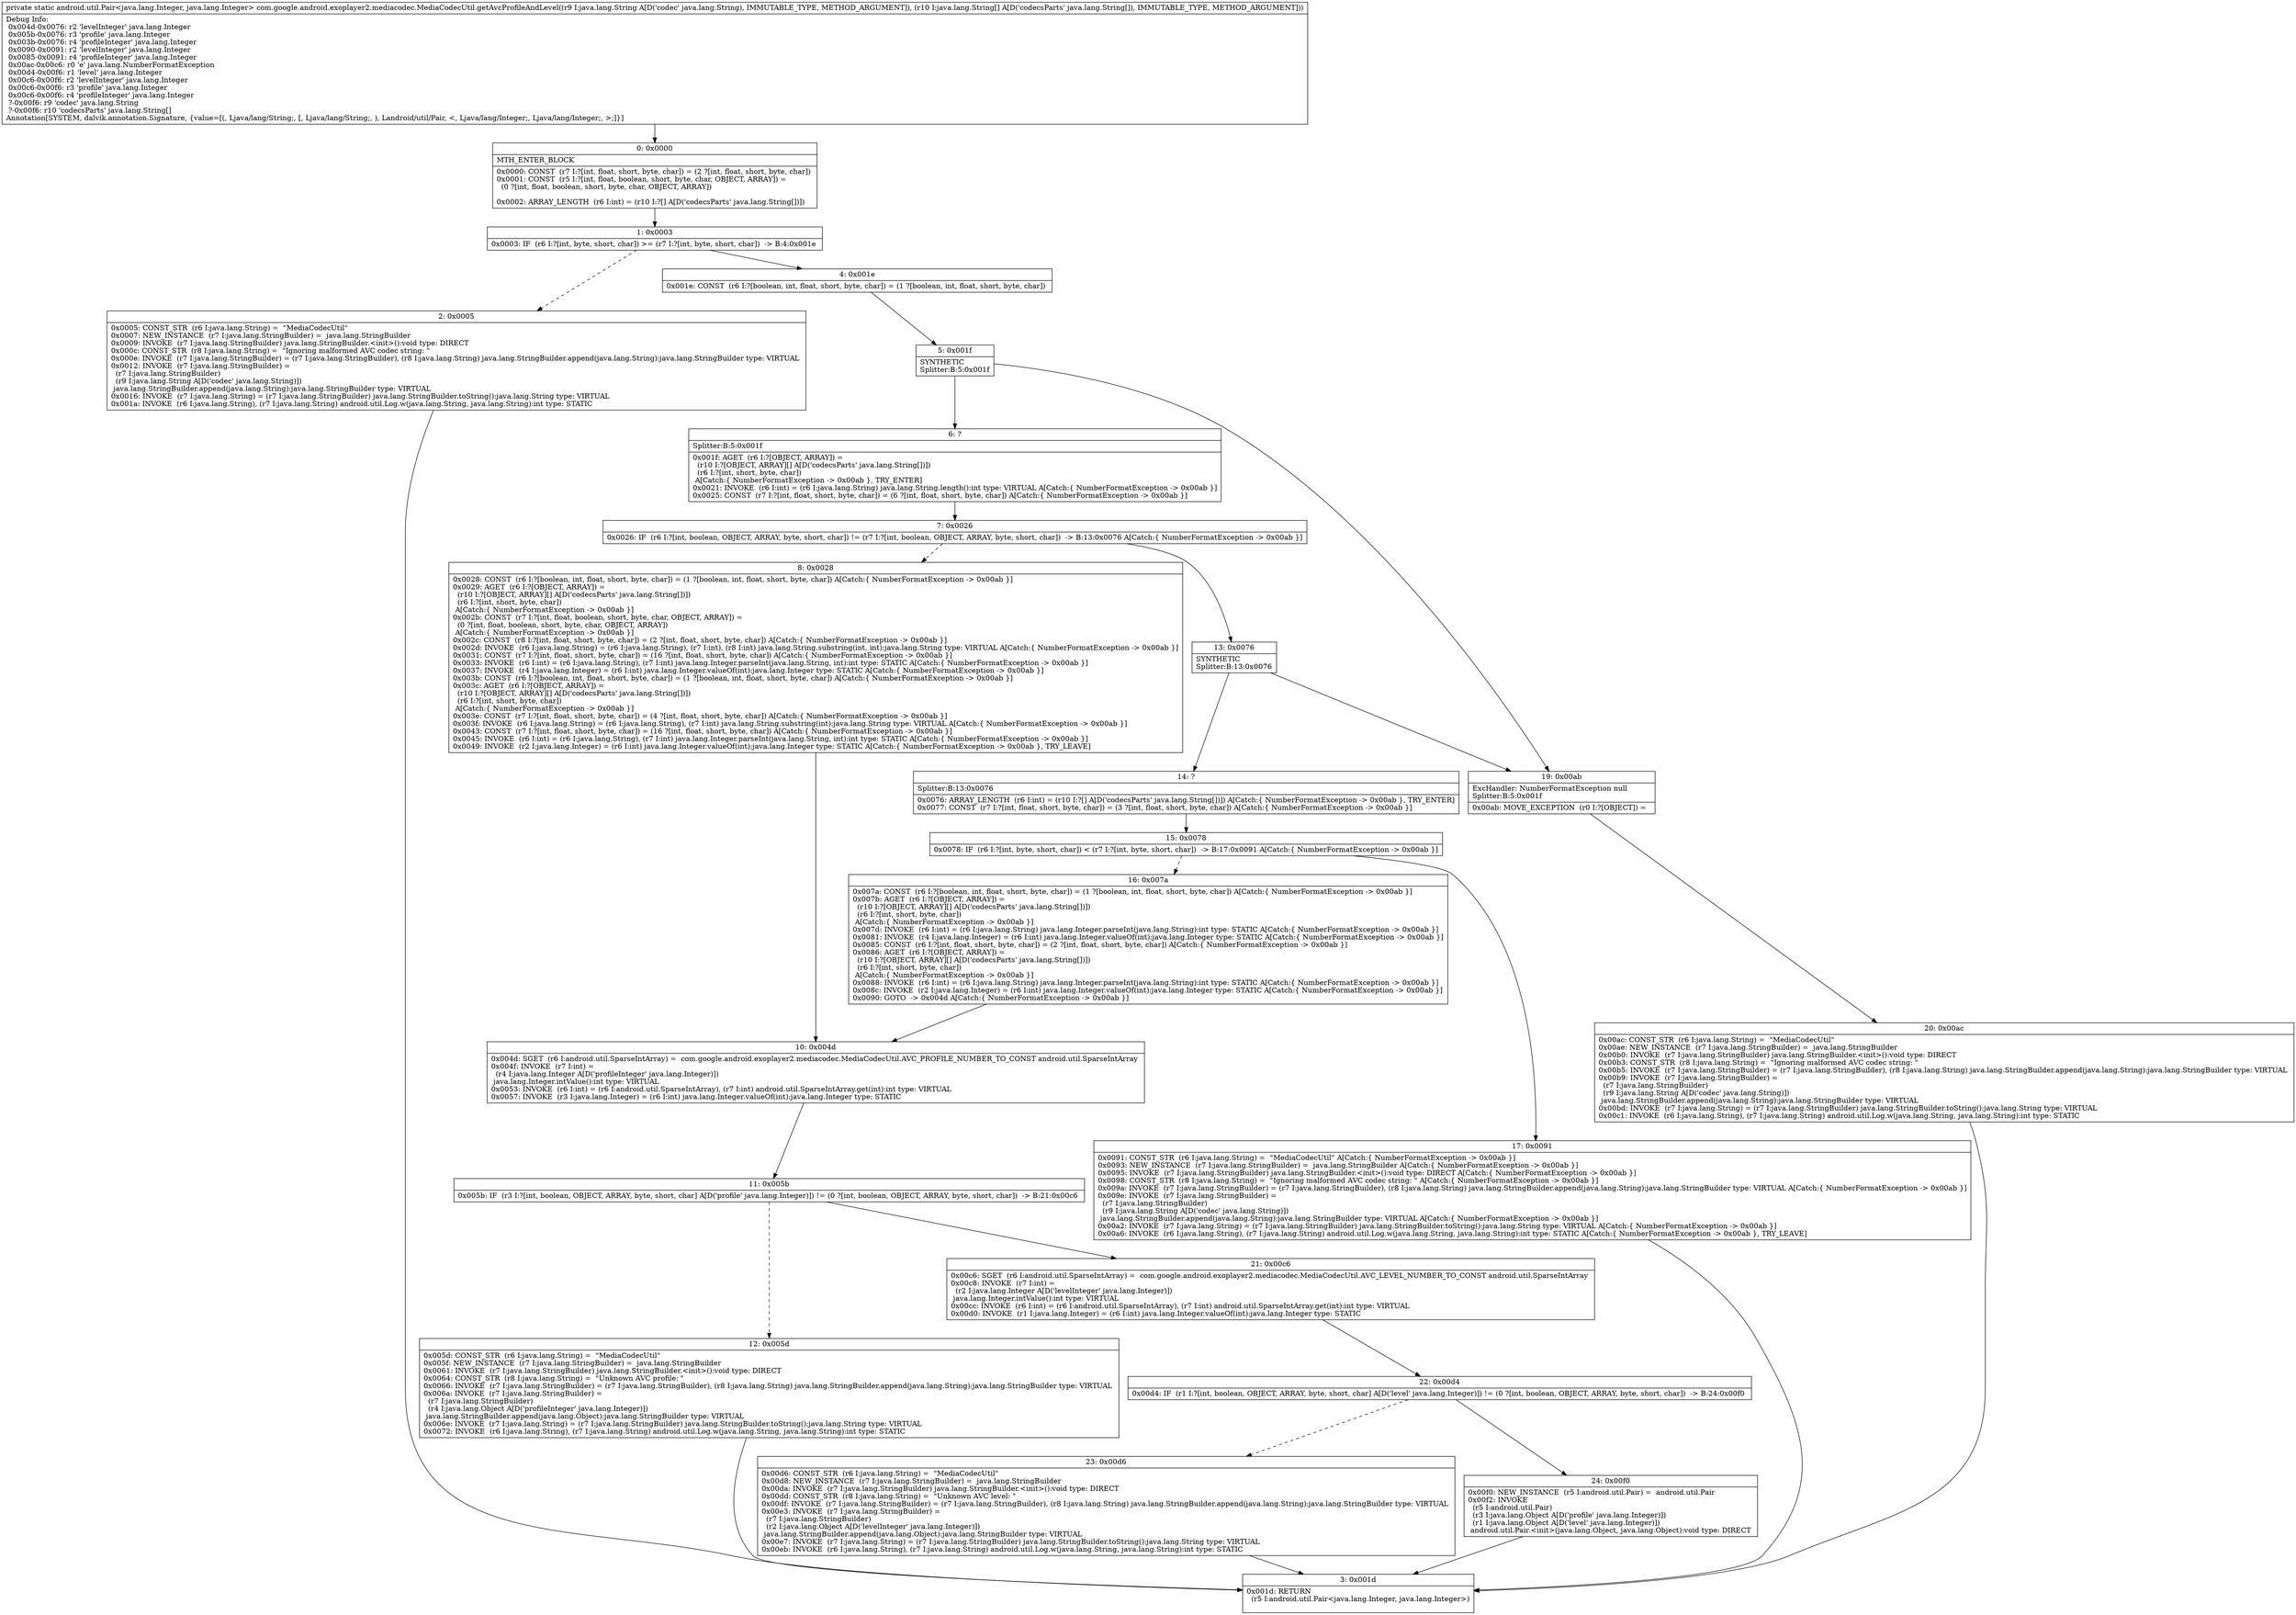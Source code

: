 digraph "CFG forcom.google.android.exoplayer2.mediacodec.MediaCodecUtil.getAvcProfileAndLevel(Ljava\/lang\/String;[Ljava\/lang\/String;)Landroid\/util\/Pair;" {
Node_0 [shape=record,label="{0\:\ 0x0000|MTH_ENTER_BLOCK\l|0x0000: CONST  (r7 I:?[int, float, short, byte, char]) = (2 ?[int, float, short, byte, char]) \l0x0001: CONST  (r5 I:?[int, float, boolean, short, byte, char, OBJECT, ARRAY]) = \l  (0 ?[int, float, boolean, short, byte, char, OBJECT, ARRAY])\l \l0x0002: ARRAY_LENGTH  (r6 I:int) = (r10 I:?[] A[D('codecsParts' java.lang.String[])]) \l}"];
Node_1 [shape=record,label="{1\:\ 0x0003|0x0003: IF  (r6 I:?[int, byte, short, char]) \>= (r7 I:?[int, byte, short, char])  \-\> B:4:0x001e \l}"];
Node_2 [shape=record,label="{2\:\ 0x0005|0x0005: CONST_STR  (r6 I:java.lang.String) =  \"MediaCodecUtil\" \l0x0007: NEW_INSTANCE  (r7 I:java.lang.StringBuilder) =  java.lang.StringBuilder \l0x0009: INVOKE  (r7 I:java.lang.StringBuilder) java.lang.StringBuilder.\<init\>():void type: DIRECT \l0x000c: CONST_STR  (r8 I:java.lang.String) =  \"Ignoring malformed AVC codec string: \" \l0x000e: INVOKE  (r7 I:java.lang.StringBuilder) = (r7 I:java.lang.StringBuilder), (r8 I:java.lang.String) java.lang.StringBuilder.append(java.lang.String):java.lang.StringBuilder type: VIRTUAL \l0x0012: INVOKE  (r7 I:java.lang.StringBuilder) = \l  (r7 I:java.lang.StringBuilder)\l  (r9 I:java.lang.String A[D('codec' java.lang.String)])\l java.lang.StringBuilder.append(java.lang.String):java.lang.StringBuilder type: VIRTUAL \l0x0016: INVOKE  (r7 I:java.lang.String) = (r7 I:java.lang.StringBuilder) java.lang.StringBuilder.toString():java.lang.String type: VIRTUAL \l0x001a: INVOKE  (r6 I:java.lang.String), (r7 I:java.lang.String) android.util.Log.w(java.lang.String, java.lang.String):int type: STATIC \l}"];
Node_3 [shape=record,label="{3\:\ 0x001d|0x001d: RETURN  \l  (r5 I:android.util.Pair\<java.lang.Integer, java.lang.Integer\>)\l \l}"];
Node_4 [shape=record,label="{4\:\ 0x001e|0x001e: CONST  (r6 I:?[boolean, int, float, short, byte, char]) = (1 ?[boolean, int, float, short, byte, char]) \l}"];
Node_5 [shape=record,label="{5\:\ 0x001f|SYNTHETIC\lSplitter:B:5:0x001f\l}"];
Node_6 [shape=record,label="{6\:\ ?|Splitter:B:5:0x001f\l|0x001f: AGET  (r6 I:?[OBJECT, ARRAY]) = \l  (r10 I:?[OBJECT, ARRAY][] A[D('codecsParts' java.lang.String[])])\l  (r6 I:?[int, short, byte, char])\l A[Catch:\{ NumberFormatException \-\> 0x00ab \}, TRY_ENTER]\l0x0021: INVOKE  (r6 I:int) = (r6 I:java.lang.String) java.lang.String.length():int type: VIRTUAL A[Catch:\{ NumberFormatException \-\> 0x00ab \}]\l0x0025: CONST  (r7 I:?[int, float, short, byte, char]) = (6 ?[int, float, short, byte, char]) A[Catch:\{ NumberFormatException \-\> 0x00ab \}]\l}"];
Node_7 [shape=record,label="{7\:\ 0x0026|0x0026: IF  (r6 I:?[int, boolean, OBJECT, ARRAY, byte, short, char]) != (r7 I:?[int, boolean, OBJECT, ARRAY, byte, short, char])  \-\> B:13:0x0076 A[Catch:\{ NumberFormatException \-\> 0x00ab \}]\l}"];
Node_8 [shape=record,label="{8\:\ 0x0028|0x0028: CONST  (r6 I:?[boolean, int, float, short, byte, char]) = (1 ?[boolean, int, float, short, byte, char]) A[Catch:\{ NumberFormatException \-\> 0x00ab \}]\l0x0029: AGET  (r6 I:?[OBJECT, ARRAY]) = \l  (r10 I:?[OBJECT, ARRAY][] A[D('codecsParts' java.lang.String[])])\l  (r6 I:?[int, short, byte, char])\l A[Catch:\{ NumberFormatException \-\> 0x00ab \}]\l0x002b: CONST  (r7 I:?[int, float, boolean, short, byte, char, OBJECT, ARRAY]) = \l  (0 ?[int, float, boolean, short, byte, char, OBJECT, ARRAY])\l A[Catch:\{ NumberFormatException \-\> 0x00ab \}]\l0x002c: CONST  (r8 I:?[int, float, short, byte, char]) = (2 ?[int, float, short, byte, char]) A[Catch:\{ NumberFormatException \-\> 0x00ab \}]\l0x002d: INVOKE  (r6 I:java.lang.String) = (r6 I:java.lang.String), (r7 I:int), (r8 I:int) java.lang.String.substring(int, int):java.lang.String type: VIRTUAL A[Catch:\{ NumberFormatException \-\> 0x00ab \}]\l0x0031: CONST  (r7 I:?[int, float, short, byte, char]) = (16 ?[int, float, short, byte, char]) A[Catch:\{ NumberFormatException \-\> 0x00ab \}]\l0x0033: INVOKE  (r6 I:int) = (r6 I:java.lang.String), (r7 I:int) java.lang.Integer.parseInt(java.lang.String, int):int type: STATIC A[Catch:\{ NumberFormatException \-\> 0x00ab \}]\l0x0037: INVOKE  (r4 I:java.lang.Integer) = (r6 I:int) java.lang.Integer.valueOf(int):java.lang.Integer type: STATIC A[Catch:\{ NumberFormatException \-\> 0x00ab \}]\l0x003b: CONST  (r6 I:?[boolean, int, float, short, byte, char]) = (1 ?[boolean, int, float, short, byte, char]) A[Catch:\{ NumberFormatException \-\> 0x00ab \}]\l0x003c: AGET  (r6 I:?[OBJECT, ARRAY]) = \l  (r10 I:?[OBJECT, ARRAY][] A[D('codecsParts' java.lang.String[])])\l  (r6 I:?[int, short, byte, char])\l A[Catch:\{ NumberFormatException \-\> 0x00ab \}]\l0x003e: CONST  (r7 I:?[int, float, short, byte, char]) = (4 ?[int, float, short, byte, char]) A[Catch:\{ NumberFormatException \-\> 0x00ab \}]\l0x003f: INVOKE  (r6 I:java.lang.String) = (r6 I:java.lang.String), (r7 I:int) java.lang.String.substring(int):java.lang.String type: VIRTUAL A[Catch:\{ NumberFormatException \-\> 0x00ab \}]\l0x0043: CONST  (r7 I:?[int, float, short, byte, char]) = (16 ?[int, float, short, byte, char]) A[Catch:\{ NumberFormatException \-\> 0x00ab \}]\l0x0045: INVOKE  (r6 I:int) = (r6 I:java.lang.String), (r7 I:int) java.lang.Integer.parseInt(java.lang.String, int):int type: STATIC A[Catch:\{ NumberFormatException \-\> 0x00ab \}]\l0x0049: INVOKE  (r2 I:java.lang.Integer) = (r6 I:int) java.lang.Integer.valueOf(int):java.lang.Integer type: STATIC A[Catch:\{ NumberFormatException \-\> 0x00ab \}, TRY_LEAVE]\l}"];
Node_10 [shape=record,label="{10\:\ 0x004d|0x004d: SGET  (r6 I:android.util.SparseIntArray) =  com.google.android.exoplayer2.mediacodec.MediaCodecUtil.AVC_PROFILE_NUMBER_TO_CONST android.util.SparseIntArray \l0x004f: INVOKE  (r7 I:int) = \l  (r4 I:java.lang.Integer A[D('profileInteger' java.lang.Integer)])\l java.lang.Integer.intValue():int type: VIRTUAL \l0x0053: INVOKE  (r6 I:int) = (r6 I:android.util.SparseIntArray), (r7 I:int) android.util.SparseIntArray.get(int):int type: VIRTUAL \l0x0057: INVOKE  (r3 I:java.lang.Integer) = (r6 I:int) java.lang.Integer.valueOf(int):java.lang.Integer type: STATIC \l}"];
Node_11 [shape=record,label="{11\:\ 0x005b|0x005b: IF  (r3 I:?[int, boolean, OBJECT, ARRAY, byte, short, char] A[D('profile' java.lang.Integer)]) != (0 ?[int, boolean, OBJECT, ARRAY, byte, short, char])  \-\> B:21:0x00c6 \l}"];
Node_12 [shape=record,label="{12\:\ 0x005d|0x005d: CONST_STR  (r6 I:java.lang.String) =  \"MediaCodecUtil\" \l0x005f: NEW_INSTANCE  (r7 I:java.lang.StringBuilder) =  java.lang.StringBuilder \l0x0061: INVOKE  (r7 I:java.lang.StringBuilder) java.lang.StringBuilder.\<init\>():void type: DIRECT \l0x0064: CONST_STR  (r8 I:java.lang.String) =  \"Unknown AVC profile: \" \l0x0066: INVOKE  (r7 I:java.lang.StringBuilder) = (r7 I:java.lang.StringBuilder), (r8 I:java.lang.String) java.lang.StringBuilder.append(java.lang.String):java.lang.StringBuilder type: VIRTUAL \l0x006a: INVOKE  (r7 I:java.lang.StringBuilder) = \l  (r7 I:java.lang.StringBuilder)\l  (r4 I:java.lang.Object A[D('profileInteger' java.lang.Integer)])\l java.lang.StringBuilder.append(java.lang.Object):java.lang.StringBuilder type: VIRTUAL \l0x006e: INVOKE  (r7 I:java.lang.String) = (r7 I:java.lang.StringBuilder) java.lang.StringBuilder.toString():java.lang.String type: VIRTUAL \l0x0072: INVOKE  (r6 I:java.lang.String), (r7 I:java.lang.String) android.util.Log.w(java.lang.String, java.lang.String):int type: STATIC \l}"];
Node_13 [shape=record,label="{13\:\ 0x0076|SYNTHETIC\lSplitter:B:13:0x0076\l}"];
Node_14 [shape=record,label="{14\:\ ?|Splitter:B:13:0x0076\l|0x0076: ARRAY_LENGTH  (r6 I:int) = (r10 I:?[] A[D('codecsParts' java.lang.String[])]) A[Catch:\{ NumberFormatException \-\> 0x00ab \}, TRY_ENTER]\l0x0077: CONST  (r7 I:?[int, float, short, byte, char]) = (3 ?[int, float, short, byte, char]) A[Catch:\{ NumberFormatException \-\> 0x00ab \}]\l}"];
Node_15 [shape=record,label="{15\:\ 0x0078|0x0078: IF  (r6 I:?[int, byte, short, char]) \< (r7 I:?[int, byte, short, char])  \-\> B:17:0x0091 A[Catch:\{ NumberFormatException \-\> 0x00ab \}]\l}"];
Node_16 [shape=record,label="{16\:\ 0x007a|0x007a: CONST  (r6 I:?[boolean, int, float, short, byte, char]) = (1 ?[boolean, int, float, short, byte, char]) A[Catch:\{ NumberFormatException \-\> 0x00ab \}]\l0x007b: AGET  (r6 I:?[OBJECT, ARRAY]) = \l  (r10 I:?[OBJECT, ARRAY][] A[D('codecsParts' java.lang.String[])])\l  (r6 I:?[int, short, byte, char])\l A[Catch:\{ NumberFormatException \-\> 0x00ab \}]\l0x007d: INVOKE  (r6 I:int) = (r6 I:java.lang.String) java.lang.Integer.parseInt(java.lang.String):int type: STATIC A[Catch:\{ NumberFormatException \-\> 0x00ab \}]\l0x0081: INVOKE  (r4 I:java.lang.Integer) = (r6 I:int) java.lang.Integer.valueOf(int):java.lang.Integer type: STATIC A[Catch:\{ NumberFormatException \-\> 0x00ab \}]\l0x0085: CONST  (r6 I:?[int, float, short, byte, char]) = (2 ?[int, float, short, byte, char]) A[Catch:\{ NumberFormatException \-\> 0x00ab \}]\l0x0086: AGET  (r6 I:?[OBJECT, ARRAY]) = \l  (r10 I:?[OBJECT, ARRAY][] A[D('codecsParts' java.lang.String[])])\l  (r6 I:?[int, short, byte, char])\l A[Catch:\{ NumberFormatException \-\> 0x00ab \}]\l0x0088: INVOKE  (r6 I:int) = (r6 I:java.lang.String) java.lang.Integer.parseInt(java.lang.String):int type: STATIC A[Catch:\{ NumberFormatException \-\> 0x00ab \}]\l0x008c: INVOKE  (r2 I:java.lang.Integer) = (r6 I:int) java.lang.Integer.valueOf(int):java.lang.Integer type: STATIC A[Catch:\{ NumberFormatException \-\> 0x00ab \}]\l0x0090: GOTO  \-\> 0x004d A[Catch:\{ NumberFormatException \-\> 0x00ab \}]\l}"];
Node_17 [shape=record,label="{17\:\ 0x0091|0x0091: CONST_STR  (r6 I:java.lang.String) =  \"MediaCodecUtil\" A[Catch:\{ NumberFormatException \-\> 0x00ab \}]\l0x0093: NEW_INSTANCE  (r7 I:java.lang.StringBuilder) =  java.lang.StringBuilder A[Catch:\{ NumberFormatException \-\> 0x00ab \}]\l0x0095: INVOKE  (r7 I:java.lang.StringBuilder) java.lang.StringBuilder.\<init\>():void type: DIRECT A[Catch:\{ NumberFormatException \-\> 0x00ab \}]\l0x0098: CONST_STR  (r8 I:java.lang.String) =  \"Ignoring malformed AVC codec string: \" A[Catch:\{ NumberFormatException \-\> 0x00ab \}]\l0x009a: INVOKE  (r7 I:java.lang.StringBuilder) = (r7 I:java.lang.StringBuilder), (r8 I:java.lang.String) java.lang.StringBuilder.append(java.lang.String):java.lang.StringBuilder type: VIRTUAL A[Catch:\{ NumberFormatException \-\> 0x00ab \}]\l0x009e: INVOKE  (r7 I:java.lang.StringBuilder) = \l  (r7 I:java.lang.StringBuilder)\l  (r9 I:java.lang.String A[D('codec' java.lang.String)])\l java.lang.StringBuilder.append(java.lang.String):java.lang.StringBuilder type: VIRTUAL A[Catch:\{ NumberFormatException \-\> 0x00ab \}]\l0x00a2: INVOKE  (r7 I:java.lang.String) = (r7 I:java.lang.StringBuilder) java.lang.StringBuilder.toString():java.lang.String type: VIRTUAL A[Catch:\{ NumberFormatException \-\> 0x00ab \}]\l0x00a6: INVOKE  (r6 I:java.lang.String), (r7 I:java.lang.String) android.util.Log.w(java.lang.String, java.lang.String):int type: STATIC A[Catch:\{ NumberFormatException \-\> 0x00ab \}, TRY_LEAVE]\l}"];
Node_19 [shape=record,label="{19\:\ 0x00ab|ExcHandler: NumberFormatException null\lSplitter:B:5:0x001f\l|0x00ab: MOVE_EXCEPTION  (r0 I:?[OBJECT]) =  \l}"];
Node_20 [shape=record,label="{20\:\ 0x00ac|0x00ac: CONST_STR  (r6 I:java.lang.String) =  \"MediaCodecUtil\" \l0x00ae: NEW_INSTANCE  (r7 I:java.lang.StringBuilder) =  java.lang.StringBuilder \l0x00b0: INVOKE  (r7 I:java.lang.StringBuilder) java.lang.StringBuilder.\<init\>():void type: DIRECT \l0x00b3: CONST_STR  (r8 I:java.lang.String) =  \"Ignoring malformed AVC codec string: \" \l0x00b5: INVOKE  (r7 I:java.lang.StringBuilder) = (r7 I:java.lang.StringBuilder), (r8 I:java.lang.String) java.lang.StringBuilder.append(java.lang.String):java.lang.StringBuilder type: VIRTUAL \l0x00b9: INVOKE  (r7 I:java.lang.StringBuilder) = \l  (r7 I:java.lang.StringBuilder)\l  (r9 I:java.lang.String A[D('codec' java.lang.String)])\l java.lang.StringBuilder.append(java.lang.String):java.lang.StringBuilder type: VIRTUAL \l0x00bd: INVOKE  (r7 I:java.lang.String) = (r7 I:java.lang.StringBuilder) java.lang.StringBuilder.toString():java.lang.String type: VIRTUAL \l0x00c1: INVOKE  (r6 I:java.lang.String), (r7 I:java.lang.String) android.util.Log.w(java.lang.String, java.lang.String):int type: STATIC \l}"];
Node_21 [shape=record,label="{21\:\ 0x00c6|0x00c6: SGET  (r6 I:android.util.SparseIntArray) =  com.google.android.exoplayer2.mediacodec.MediaCodecUtil.AVC_LEVEL_NUMBER_TO_CONST android.util.SparseIntArray \l0x00c8: INVOKE  (r7 I:int) = \l  (r2 I:java.lang.Integer A[D('levelInteger' java.lang.Integer)])\l java.lang.Integer.intValue():int type: VIRTUAL \l0x00cc: INVOKE  (r6 I:int) = (r6 I:android.util.SparseIntArray), (r7 I:int) android.util.SparseIntArray.get(int):int type: VIRTUAL \l0x00d0: INVOKE  (r1 I:java.lang.Integer) = (r6 I:int) java.lang.Integer.valueOf(int):java.lang.Integer type: STATIC \l}"];
Node_22 [shape=record,label="{22\:\ 0x00d4|0x00d4: IF  (r1 I:?[int, boolean, OBJECT, ARRAY, byte, short, char] A[D('level' java.lang.Integer)]) != (0 ?[int, boolean, OBJECT, ARRAY, byte, short, char])  \-\> B:24:0x00f0 \l}"];
Node_23 [shape=record,label="{23\:\ 0x00d6|0x00d6: CONST_STR  (r6 I:java.lang.String) =  \"MediaCodecUtil\" \l0x00d8: NEW_INSTANCE  (r7 I:java.lang.StringBuilder) =  java.lang.StringBuilder \l0x00da: INVOKE  (r7 I:java.lang.StringBuilder) java.lang.StringBuilder.\<init\>():void type: DIRECT \l0x00dd: CONST_STR  (r8 I:java.lang.String) =  \"Unknown AVC level: \" \l0x00df: INVOKE  (r7 I:java.lang.StringBuilder) = (r7 I:java.lang.StringBuilder), (r8 I:java.lang.String) java.lang.StringBuilder.append(java.lang.String):java.lang.StringBuilder type: VIRTUAL \l0x00e3: INVOKE  (r7 I:java.lang.StringBuilder) = \l  (r7 I:java.lang.StringBuilder)\l  (r2 I:java.lang.Object A[D('levelInteger' java.lang.Integer)])\l java.lang.StringBuilder.append(java.lang.Object):java.lang.StringBuilder type: VIRTUAL \l0x00e7: INVOKE  (r7 I:java.lang.String) = (r7 I:java.lang.StringBuilder) java.lang.StringBuilder.toString():java.lang.String type: VIRTUAL \l0x00eb: INVOKE  (r6 I:java.lang.String), (r7 I:java.lang.String) android.util.Log.w(java.lang.String, java.lang.String):int type: STATIC \l}"];
Node_24 [shape=record,label="{24\:\ 0x00f0|0x00f0: NEW_INSTANCE  (r5 I:android.util.Pair) =  android.util.Pair \l0x00f2: INVOKE  \l  (r5 I:android.util.Pair)\l  (r3 I:java.lang.Object A[D('profile' java.lang.Integer)])\l  (r1 I:java.lang.Object A[D('level' java.lang.Integer)])\l android.util.Pair.\<init\>(java.lang.Object, java.lang.Object):void type: DIRECT \l}"];
MethodNode[shape=record,label="{private static android.util.Pair\<java.lang.Integer, java.lang.Integer\> com.google.android.exoplayer2.mediacodec.MediaCodecUtil.getAvcProfileAndLevel((r9 I:java.lang.String A[D('codec' java.lang.String), IMMUTABLE_TYPE, METHOD_ARGUMENT]), (r10 I:java.lang.String[] A[D('codecsParts' java.lang.String[]), IMMUTABLE_TYPE, METHOD_ARGUMENT]))  | Debug Info:\l  0x004d\-0x0076: r2 'levelInteger' java.lang.Integer\l  0x005b\-0x0076: r3 'profile' java.lang.Integer\l  0x003b\-0x0076: r4 'profileInteger' java.lang.Integer\l  0x0090\-0x0091: r2 'levelInteger' java.lang.Integer\l  0x0085\-0x0091: r4 'profileInteger' java.lang.Integer\l  0x00ac\-0x00c6: r0 'e' java.lang.NumberFormatException\l  0x00d4\-0x00f6: r1 'level' java.lang.Integer\l  0x00c6\-0x00f6: r2 'levelInteger' java.lang.Integer\l  0x00c6\-0x00f6: r3 'profile' java.lang.Integer\l  0x00c6\-0x00f6: r4 'profileInteger' java.lang.Integer\l  ?\-0x00f6: r9 'codec' java.lang.String\l  ?\-0x00f6: r10 'codecsParts' java.lang.String[]\lAnnotation[SYSTEM, dalvik.annotation.Signature, \{value=[(, Ljava\/lang\/String;, [, Ljava\/lang\/String;, ), Landroid\/util\/Pair, \<, Ljava\/lang\/Integer;, Ljava\/lang\/Integer;, \>;]\}]\l}"];
MethodNode -> Node_0;
Node_0 -> Node_1;
Node_1 -> Node_2[style=dashed];
Node_1 -> Node_4;
Node_2 -> Node_3;
Node_4 -> Node_5;
Node_5 -> Node_6;
Node_5 -> Node_19;
Node_6 -> Node_7;
Node_7 -> Node_8[style=dashed];
Node_7 -> Node_13;
Node_8 -> Node_10;
Node_10 -> Node_11;
Node_11 -> Node_12[style=dashed];
Node_11 -> Node_21;
Node_12 -> Node_3;
Node_13 -> Node_14;
Node_13 -> Node_19;
Node_14 -> Node_15;
Node_15 -> Node_16[style=dashed];
Node_15 -> Node_17;
Node_16 -> Node_10;
Node_17 -> Node_3;
Node_19 -> Node_20;
Node_20 -> Node_3;
Node_21 -> Node_22;
Node_22 -> Node_23[style=dashed];
Node_22 -> Node_24;
Node_23 -> Node_3;
Node_24 -> Node_3;
}

